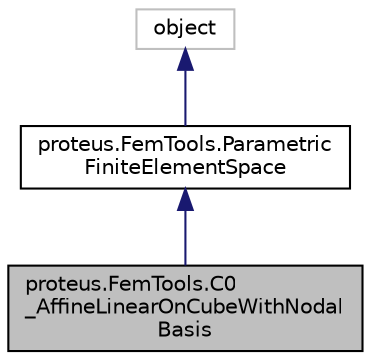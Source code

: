 digraph "proteus.FemTools.C0_AffineLinearOnCubeWithNodalBasis"
{
 // LATEX_PDF_SIZE
  edge [fontname="Helvetica",fontsize="10",labelfontname="Helvetica",labelfontsize="10"];
  node [fontname="Helvetica",fontsize="10",shape=record];
  Node1 [label="proteus.FemTools.C0\l_AffineLinearOnCubeWithNodal\lBasis",height=0.2,width=0.4,color="black", fillcolor="grey75", style="filled", fontcolor="black",tooltip=" "];
  Node2 -> Node1 [dir="back",color="midnightblue",fontsize="10",style="solid",fontname="Helvetica"];
  Node2 [label="proteus.FemTools.Parametric\lFiniteElementSpace",height=0.2,width=0.4,color="black", fillcolor="white", style="filled",URL="$d9/d37/classproteus_1_1FemTools_1_1ParametricFiniteElementSpace.html",tooltip=" "];
  Node3 -> Node2 [dir="back",color="midnightblue",fontsize="10",style="solid",fontname="Helvetica"];
  Node3 [label="object",height=0.2,width=0.4,color="grey75", fillcolor="white", style="filled",tooltip=" "];
}
